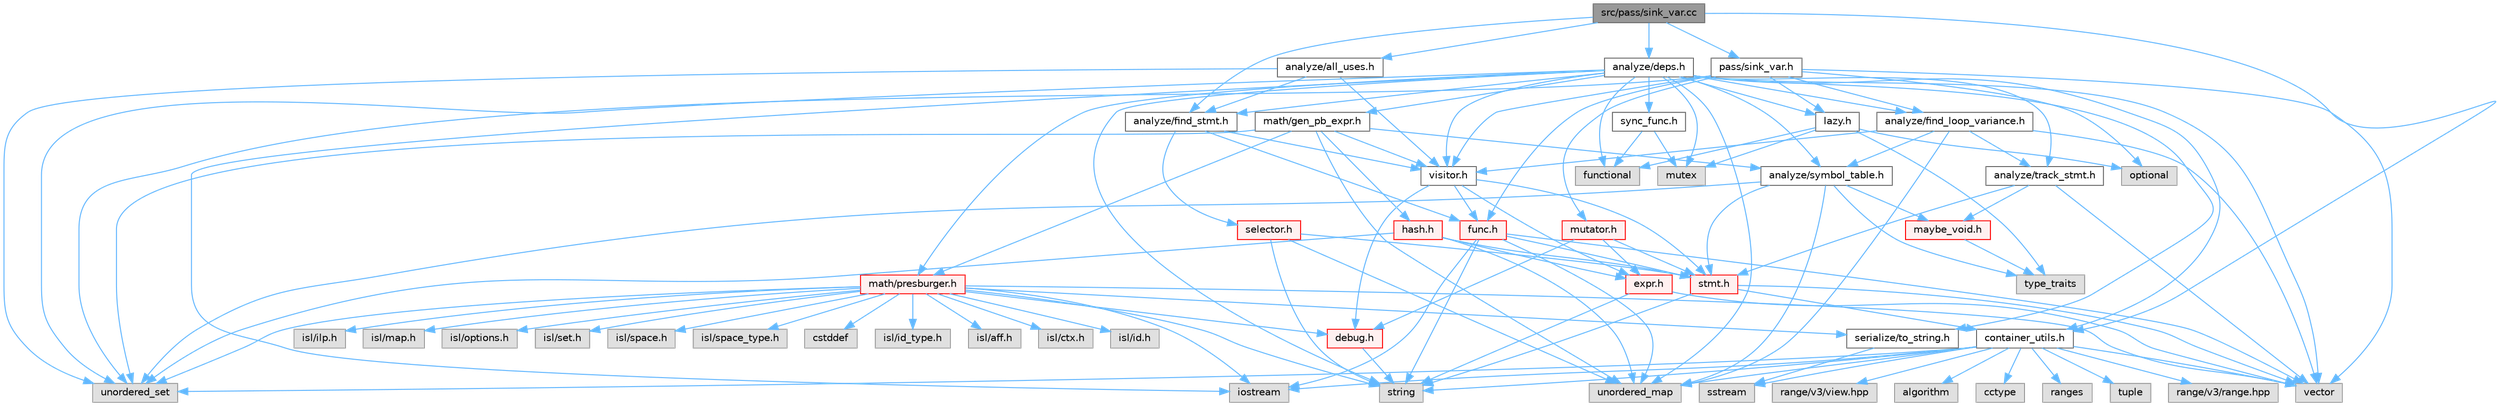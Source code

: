 digraph "src/pass/sink_var.cc"
{
 // LATEX_PDF_SIZE
  bgcolor="transparent";
  edge [fontname=Helvetica,fontsize=10,labelfontname=Helvetica,labelfontsize=10];
  node [fontname=Helvetica,fontsize=10,shape=box,height=0.2,width=0.4];
  Node1 [label="src/pass/sink_var.cc",height=0.2,width=0.4,color="gray40", fillcolor="grey60", style="filled", fontcolor="black",tooltip=" "];
  Node1 -> Node2 [color="steelblue1",style="solid"];
  Node2 [label="analyze/all_uses.h",height=0.2,width=0.4,color="grey40", fillcolor="white", style="filled",URL="$all__uses_8h.html",tooltip=" "];
  Node2 -> Node3 [color="steelblue1",style="solid"];
  Node3 [label="unordered_set",height=0.2,width=0.4,color="grey60", fillcolor="#E0E0E0", style="filled",tooltip=" "];
  Node2 -> Node4 [color="steelblue1",style="solid"];
  Node4 [label="analyze/find_stmt.h",height=0.2,width=0.4,color="grey40", fillcolor="white", style="filled",URL="$find__stmt_8h.html",tooltip=" "];
  Node4 -> Node5 [color="steelblue1",style="solid"];
  Node5 [label="func.h",height=0.2,width=0.4,color="red", fillcolor="#FFF0F0", style="filled",URL="$func_8h.html",tooltip=" "];
  Node5 -> Node6 [color="steelblue1",style="solid"];
  Node6 [label="iostream",height=0.2,width=0.4,color="grey60", fillcolor="#E0E0E0", style="filled",tooltip=" "];
  Node5 -> Node7 [color="steelblue1",style="solid"];
  Node7 [label="string",height=0.2,width=0.4,color="grey60", fillcolor="#E0E0E0", style="filled",tooltip=" "];
  Node5 -> Node8 [color="steelblue1",style="solid"];
  Node8 [label="unordered_map",height=0.2,width=0.4,color="grey60", fillcolor="#E0E0E0", style="filled",tooltip=" "];
  Node5 -> Node10 [color="steelblue1",style="solid"];
  Node10 [label="vector",height=0.2,width=0.4,color="grey60", fillcolor="#E0E0E0", style="filled",tooltip=" "];
  Node5 -> Node49 [color="steelblue1",style="solid"];
  Node49 [label="stmt.h",height=0.2,width=0.4,color="red", fillcolor="#FFF0F0", style="filled",URL="$stmt_8h.html",tooltip=" "];
  Node49 -> Node7 [color="steelblue1",style="solid"];
  Node49 -> Node10 [color="steelblue1",style="solid"];
  Node49 -> Node33 [color="steelblue1",style="solid"];
  Node33 [label="container_utils.h",height=0.2,width=0.4,color="grey40", fillcolor="white", style="filled",URL="$container__utils_8h.html",tooltip=" "];
  Node33 -> Node34 [color="steelblue1",style="solid"];
  Node34 [label="algorithm",height=0.2,width=0.4,color="grey60", fillcolor="#E0E0E0", style="filled",tooltip=" "];
  Node33 -> Node35 [color="steelblue1",style="solid"];
  Node35 [label="cctype",height=0.2,width=0.4,color="grey60", fillcolor="#E0E0E0", style="filled",tooltip=" "];
  Node33 -> Node6 [color="steelblue1",style="solid"];
  Node33 -> Node36 [color="steelblue1",style="solid"];
  Node36 [label="ranges",height=0.2,width=0.4,color="grey60", fillcolor="#E0E0E0", style="filled",tooltip=" "];
  Node33 -> Node27 [color="steelblue1",style="solid"];
  Node27 [label="sstream",height=0.2,width=0.4,color="grey60", fillcolor="#E0E0E0", style="filled",tooltip=" "];
  Node33 -> Node7 [color="steelblue1",style="solid"];
  Node33 -> Node37 [color="steelblue1",style="solid"];
  Node37 [label="tuple",height=0.2,width=0.4,color="grey60", fillcolor="#E0E0E0", style="filled",tooltip=" "];
  Node33 -> Node8 [color="steelblue1",style="solid"];
  Node33 -> Node3 [color="steelblue1",style="solid"];
  Node33 -> Node10 [color="steelblue1",style="solid"];
  Node33 -> Node38 [color="steelblue1",style="solid"];
  Node38 [label="range/v3/range.hpp",height=0.2,width=0.4,color="grey60", fillcolor="#E0E0E0", style="filled",tooltip=" "];
  Node33 -> Node39 [color="steelblue1",style="solid"];
  Node39 [label="range/v3/view.hpp",height=0.2,width=0.4,color="grey60", fillcolor="#E0E0E0", style="filled",tooltip=" "];
  Node4 -> Node56 [color="steelblue1",style="solid"];
  Node56 [label="selector.h",height=0.2,width=0.4,color="red", fillcolor="#FFF0F0", style="filled",URL="$selector_8h.html",tooltip=" "];
  Node56 -> Node7 [color="steelblue1",style="solid"];
  Node56 -> Node8 [color="steelblue1",style="solid"];
  Node56 -> Node49 [color="steelblue1",style="solid"];
  Node4 -> Node57 [color="steelblue1",style="solid"];
  Node57 [label="visitor.h",height=0.2,width=0.4,color="grey40", fillcolor="white", style="filled",URL="$visitor_8h.html",tooltip=" "];
  Node57 -> Node58 [color="steelblue1",style="solid"];
  Node58 [label="debug.h",height=0.2,width=0.4,color="red", fillcolor="#FFF0F0", style="filled",URL="$debug_8h.html",tooltip=" "];
  Node58 -> Node7 [color="steelblue1",style="solid"];
  Node57 -> Node42 [color="steelblue1",style="solid"];
  Node42 [label="expr.h",height=0.2,width=0.4,color="red", fillcolor="#FFF0F0", style="filled",URL="$expr_8h.html",tooltip=" "];
  Node42 -> Node7 [color="steelblue1",style="solid"];
  Node42 -> Node10 [color="steelblue1",style="solid"];
  Node57 -> Node5 [color="steelblue1",style="solid"];
  Node57 -> Node49 [color="steelblue1",style="solid"];
  Node2 -> Node57 [color="steelblue1",style="solid"];
  Node1 -> Node62 [color="steelblue1",style="solid"];
  Node62 [label="analyze/deps.h",height=0.2,width=0.4,color="grey40", fillcolor="white", style="filled",URL="$deps_8h.html",tooltip=" "];
  Node62 -> Node13 [color="steelblue1",style="solid"];
  Node13 [label="functional",height=0.2,width=0.4,color="grey60", fillcolor="#E0E0E0", style="filled",tooltip=" "];
  Node62 -> Node6 [color="steelblue1",style="solid"];
  Node62 -> Node60 [color="steelblue1",style="solid"];
  Node60 [label="mutex",height=0.2,width=0.4,color="grey60", fillcolor="#E0E0E0", style="filled",tooltip=" "];
  Node62 -> Node7 [color="steelblue1",style="solid"];
  Node62 -> Node8 [color="steelblue1",style="solid"];
  Node62 -> Node3 [color="steelblue1",style="solid"];
  Node62 -> Node10 [color="steelblue1",style="solid"];
  Node62 -> Node63 [color="steelblue1",style="solid"];
  Node63 [label="analyze/find_loop_variance.h",height=0.2,width=0.4,color="grey40", fillcolor="white", style="filled",URL="$find__loop__variance_8h.html",tooltip=" "];
  Node63 -> Node8 [color="steelblue1",style="solid"];
  Node63 -> Node10 [color="steelblue1",style="solid"];
  Node63 -> Node64 [color="steelblue1",style="solid"];
  Node64 [label="analyze/symbol_table.h",height=0.2,width=0.4,color="grey40", fillcolor="white", style="filled",URL="$symbol__table_8h.html",tooltip=" "];
  Node64 -> Node22 [color="steelblue1",style="solid"];
  Node22 [label="type_traits",height=0.2,width=0.4,color="grey60", fillcolor="#E0E0E0", style="filled",tooltip=" "];
  Node64 -> Node8 [color="steelblue1",style="solid"];
  Node64 -> Node3 [color="steelblue1",style="solid"];
  Node64 -> Node65 [color="steelblue1",style="solid"];
  Node65 [label="maybe_void.h",height=0.2,width=0.4,color="red", fillcolor="#FFF0F0", style="filled",URL="$maybe__void_8h.html",tooltip=" "];
  Node65 -> Node22 [color="steelblue1",style="solid"];
  Node64 -> Node49 [color="steelblue1",style="solid"];
  Node63 -> Node66 [color="steelblue1",style="solid"];
  Node66 [label="analyze/track_stmt.h",height=0.2,width=0.4,color="grey40", fillcolor="white", style="filled",URL="$track__stmt_8h.html",tooltip=" "];
  Node66 -> Node10 [color="steelblue1",style="solid"];
  Node66 -> Node65 [color="steelblue1",style="solid"];
  Node66 -> Node49 [color="steelblue1",style="solid"];
  Node63 -> Node57 [color="steelblue1",style="solid"];
  Node62 -> Node4 [color="steelblue1",style="solid"];
  Node62 -> Node64 [color="steelblue1",style="solid"];
  Node62 -> Node66 [color="steelblue1",style="solid"];
  Node62 -> Node33 [color="steelblue1",style="solid"];
  Node62 -> Node67 [color="steelblue1",style="solid"];
  Node67 [label="lazy.h",height=0.2,width=0.4,color="grey40", fillcolor="white", style="filled",URL="$lazy_8h.html",tooltip=" "];
  Node67 -> Node13 [color="steelblue1",style="solid"];
  Node67 -> Node60 [color="steelblue1",style="solid"];
  Node67 -> Node14 [color="steelblue1",style="solid"];
  Node14 [label="optional",height=0.2,width=0.4,color="grey60", fillcolor="#E0E0E0", style="filled",tooltip=" "];
  Node67 -> Node22 [color="steelblue1",style="solid"];
  Node62 -> Node68 [color="steelblue1",style="solid"];
  Node68 [label="math/gen_pb_expr.h",height=0.2,width=0.4,color="grey40", fillcolor="white", style="filled",URL="$gen__pb__expr_8h.html",tooltip=" "];
  Node68 -> Node8 [color="steelblue1",style="solid"];
  Node68 -> Node3 [color="steelblue1",style="solid"];
  Node68 -> Node64 [color="steelblue1",style="solid"];
  Node68 -> Node69 [color="steelblue1",style="solid"];
  Node69 [label="hash.h",height=0.2,width=0.4,color="red", fillcolor="#FFF0F0", style="filled",URL="$hash_8h.html",tooltip=" "];
  Node69 -> Node8 [color="steelblue1",style="solid"];
  Node69 -> Node3 [color="steelblue1",style="solid"];
  Node69 -> Node42 [color="steelblue1",style="solid"];
  Node69 -> Node49 [color="steelblue1",style="solid"];
  Node68 -> Node70 [color="steelblue1",style="solid"];
  Node70 [label="math/presburger.h",height=0.2,width=0.4,color="red", fillcolor="#FFF0F0", style="filled",URL="$presburger_8h.html",tooltip=" "];
  Node70 -> Node71 [color="steelblue1",style="solid"];
  Node71 [label="cstddef",height=0.2,width=0.4,color="grey60", fillcolor="#E0E0E0", style="filled",tooltip=" "];
  Node70 -> Node6 [color="steelblue1",style="solid"];
  Node70 -> Node72 [color="steelblue1",style="solid"];
  Node72 [label="isl/id_type.h",height=0.2,width=0.4,color="grey60", fillcolor="#E0E0E0", style="filled",tooltip=" "];
  Node70 -> Node7 [color="steelblue1",style="solid"];
  Node70 -> Node3 [color="steelblue1",style="solid"];
  Node70 -> Node10 [color="steelblue1",style="solid"];
  Node70 -> Node73 [color="steelblue1",style="solid"];
  Node73 [label="isl/aff.h",height=0.2,width=0.4,color="grey60", fillcolor="#E0E0E0", style="filled",tooltip=" "];
  Node70 -> Node74 [color="steelblue1",style="solid"];
  Node74 [label="isl/ctx.h",height=0.2,width=0.4,color="grey60", fillcolor="#E0E0E0", style="filled",tooltip=" "];
  Node70 -> Node75 [color="steelblue1",style="solid"];
  Node75 [label="isl/id.h",height=0.2,width=0.4,color="grey60", fillcolor="#E0E0E0", style="filled",tooltip=" "];
  Node70 -> Node76 [color="steelblue1",style="solid"];
  Node76 [label="isl/ilp.h",height=0.2,width=0.4,color="grey60", fillcolor="#E0E0E0", style="filled",tooltip=" "];
  Node70 -> Node77 [color="steelblue1",style="solid"];
  Node77 [label="isl/map.h",height=0.2,width=0.4,color="grey60", fillcolor="#E0E0E0", style="filled",tooltip=" "];
  Node70 -> Node78 [color="steelblue1",style="solid"];
  Node78 [label="isl/options.h",height=0.2,width=0.4,color="grey60", fillcolor="#E0E0E0", style="filled",tooltip=" "];
  Node70 -> Node79 [color="steelblue1",style="solid"];
  Node79 [label="isl/set.h",height=0.2,width=0.4,color="grey60", fillcolor="#E0E0E0", style="filled",tooltip=" "];
  Node70 -> Node80 [color="steelblue1",style="solid"];
  Node80 [label="isl/space.h",height=0.2,width=0.4,color="grey60", fillcolor="#E0E0E0", style="filled",tooltip=" "];
  Node70 -> Node81 [color="steelblue1",style="solid"];
  Node81 [label="isl/space_type.h",height=0.2,width=0.4,color="grey60", fillcolor="#E0E0E0", style="filled",tooltip=" "];
  Node70 -> Node58 [color="steelblue1",style="solid"];
  Node70 -> Node29 [color="steelblue1",style="solid"];
  Node29 [label="serialize/to_string.h",height=0.2,width=0.4,color="grey40", fillcolor="white", style="filled",URL="$to__string_8h.html",tooltip=" "];
  Node29 -> Node27 [color="steelblue1",style="solid"];
  Node68 -> Node57 [color="steelblue1",style="solid"];
  Node62 -> Node70 [color="steelblue1",style="solid"];
  Node62 -> Node29 [color="steelblue1",style="solid"];
  Node62 -> Node87 [color="steelblue1",style="solid"];
  Node87 [label="sync_func.h",height=0.2,width=0.4,color="grey40", fillcolor="white", style="filled",URL="$sync__func_8h.html",tooltip=" "];
  Node87 -> Node13 [color="steelblue1",style="solid"];
  Node87 -> Node60 [color="steelblue1",style="solid"];
  Node62 -> Node57 [color="steelblue1",style="solid"];
  Node1 -> Node4 [color="steelblue1",style="solid"];
  Node1 -> Node33 [color="steelblue1",style="solid"];
  Node1 -> Node88 [color="steelblue1",style="solid"];
  Node88 [label="pass/sink_var.h",height=0.2,width=0.4,color="grey40", fillcolor="white", style="filled",URL="$sink__var_8h.html",tooltip=" "];
  Node88 -> Node14 [color="steelblue1",style="solid"];
  Node88 -> Node3 [color="steelblue1",style="solid"];
  Node88 -> Node10 [color="steelblue1",style="solid"];
  Node88 -> Node63 [color="steelblue1",style="solid"];
  Node88 -> Node5 [color="steelblue1",style="solid"];
  Node88 -> Node67 [color="steelblue1",style="solid"];
  Node88 -> Node89 [color="steelblue1",style="solid"];
  Node89 [label="mutator.h",height=0.2,width=0.4,color="red", fillcolor="#FFF0F0", style="filled",URL="$mutator_8h.html",tooltip=" "];
  Node89 -> Node58 [color="steelblue1",style="solid"];
  Node89 -> Node42 [color="steelblue1",style="solid"];
  Node89 -> Node49 [color="steelblue1",style="solid"];
  Node88 -> Node57 [color="steelblue1",style="solid"];
}
